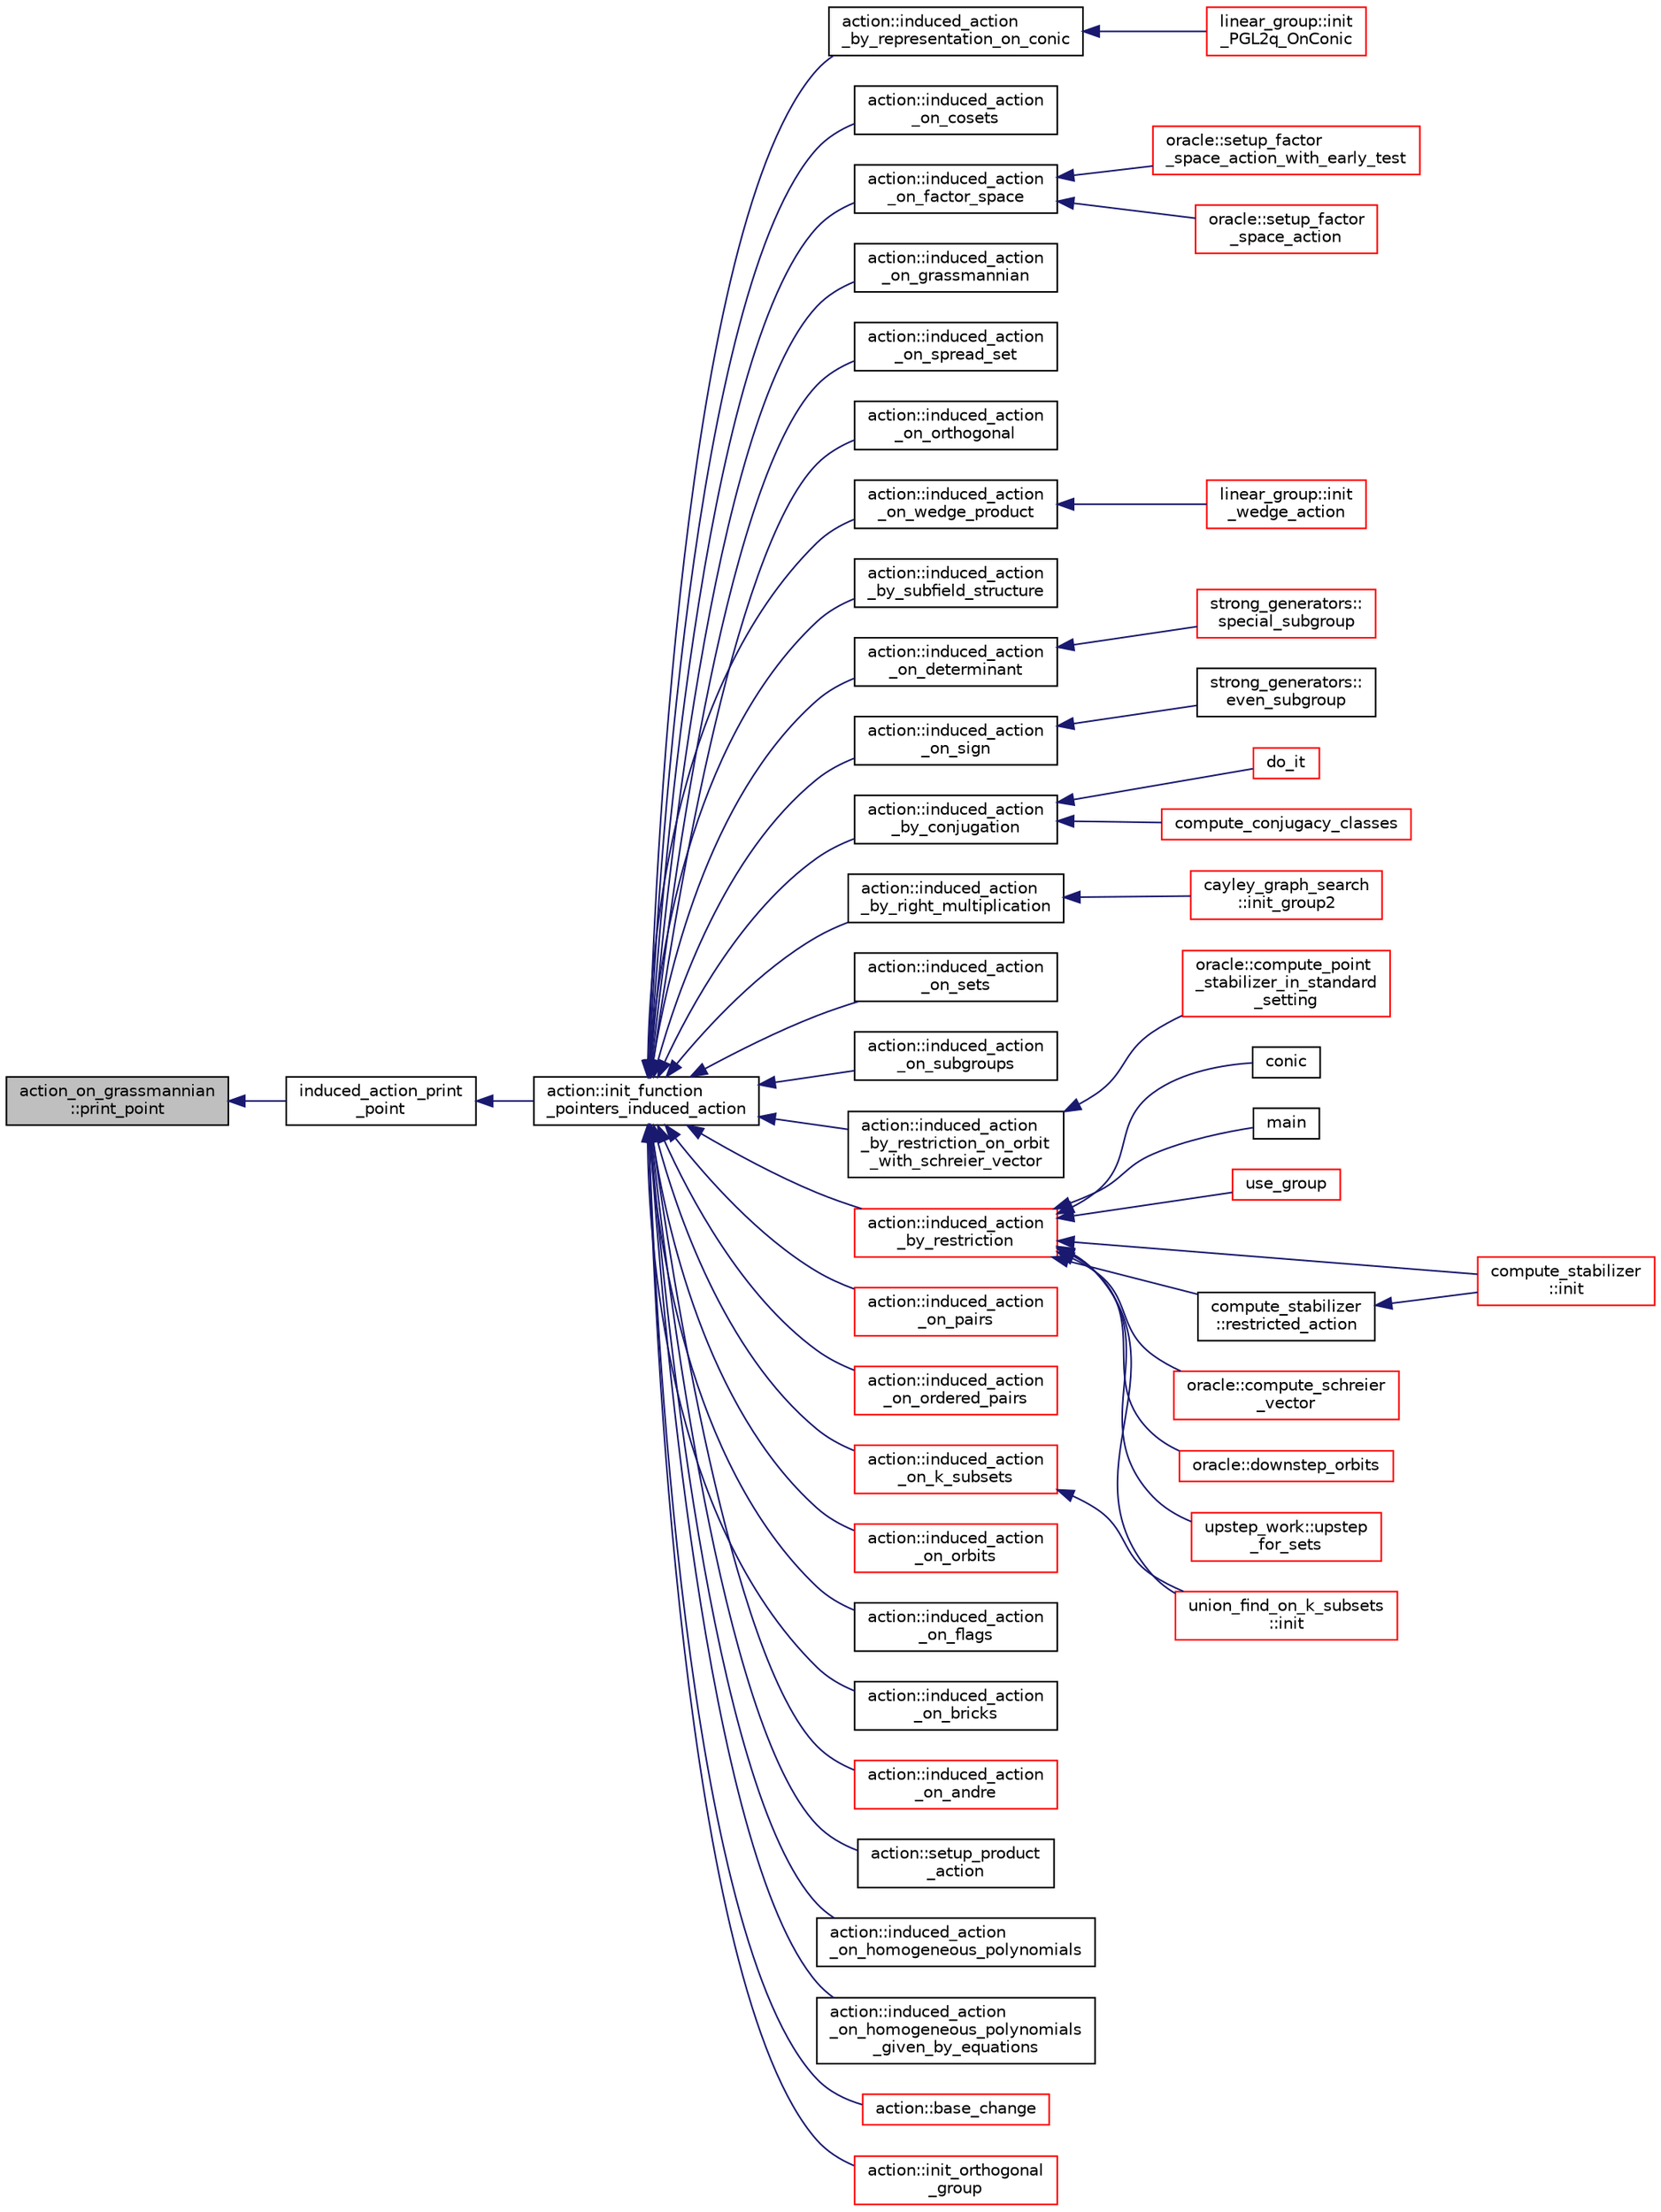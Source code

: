 digraph "action_on_grassmannian::print_point"
{
  edge [fontname="Helvetica",fontsize="10",labelfontname="Helvetica",labelfontsize="10"];
  node [fontname="Helvetica",fontsize="10",shape=record];
  rankdir="LR";
  Node926 [label="action_on_grassmannian\l::print_point",height=0.2,width=0.4,color="black", fillcolor="grey75", style="filled", fontcolor="black"];
  Node926 -> Node927 [dir="back",color="midnightblue",fontsize="10",style="solid",fontname="Helvetica"];
  Node927 [label="induced_action_print\l_point",height=0.2,width=0.4,color="black", fillcolor="white", style="filled",URL="$d3/d27/interface_8_c.html#af15373c64f9e8d33dd3c448d98cc2382"];
  Node927 -> Node928 [dir="back",color="midnightblue",fontsize="10",style="solid",fontname="Helvetica"];
  Node928 [label="action::init_function\l_pointers_induced_action",height=0.2,width=0.4,color="black", fillcolor="white", style="filled",URL="$d2/d86/classaction.html#a3b9287d084b24f7a3b9532a7589c58de"];
  Node928 -> Node929 [dir="back",color="midnightblue",fontsize="10",style="solid",fontname="Helvetica"];
  Node929 [label="action::induced_action\l_by_representation_on_conic",height=0.2,width=0.4,color="black", fillcolor="white", style="filled",URL="$d2/d86/classaction.html#a228538e3f07bc186db8eb5da8b90f617"];
  Node929 -> Node930 [dir="back",color="midnightblue",fontsize="10",style="solid",fontname="Helvetica"];
  Node930 [label="linear_group::init\l_PGL2q_OnConic",height=0.2,width=0.4,color="red", fillcolor="white", style="filled",URL="$df/d5a/classlinear__group.html#a84c4d6e1849da4c6f8f096a1af2a8270"];
  Node928 -> Node937 [dir="back",color="midnightblue",fontsize="10",style="solid",fontname="Helvetica"];
  Node937 [label="action::induced_action\l_on_cosets",height=0.2,width=0.4,color="black", fillcolor="white", style="filled",URL="$d2/d86/classaction.html#acbdff5ffed42af6a01f07dffb2787237"];
  Node928 -> Node938 [dir="back",color="midnightblue",fontsize="10",style="solid",fontname="Helvetica"];
  Node938 [label="action::induced_action\l_on_factor_space",height=0.2,width=0.4,color="black", fillcolor="white", style="filled",URL="$d2/d86/classaction.html#af501ff2aa74fb6049bee5c01cd8b909b"];
  Node938 -> Node939 [dir="back",color="midnightblue",fontsize="10",style="solid",fontname="Helvetica"];
  Node939 [label="oracle::setup_factor\l_space_action_with_early_test",height=0.2,width=0.4,color="red", fillcolor="white", style="filled",URL="$d7/da7/classoracle.html#a7c26a85886666829e9727df91d2f01ad"];
  Node938 -> Node1019 [dir="back",color="midnightblue",fontsize="10",style="solid",fontname="Helvetica"];
  Node1019 [label="oracle::setup_factor\l_space_action",height=0.2,width=0.4,color="red", fillcolor="white", style="filled",URL="$d7/da7/classoracle.html#a181e076f112ba1f32f5fb4e8abebdb18"];
  Node928 -> Node1020 [dir="back",color="midnightblue",fontsize="10",style="solid",fontname="Helvetica"];
  Node1020 [label="action::induced_action\l_on_grassmannian",height=0.2,width=0.4,color="black", fillcolor="white", style="filled",URL="$d2/d86/classaction.html#a295b730ecc0b0bf30f714094fef956ea"];
  Node928 -> Node1021 [dir="back",color="midnightblue",fontsize="10",style="solid",fontname="Helvetica"];
  Node1021 [label="action::induced_action\l_on_spread_set",height=0.2,width=0.4,color="black", fillcolor="white", style="filled",URL="$d2/d86/classaction.html#a7c5839c650592f083dc850d81ed05a5b"];
  Node928 -> Node1022 [dir="back",color="midnightblue",fontsize="10",style="solid",fontname="Helvetica"];
  Node1022 [label="action::induced_action\l_on_orthogonal",height=0.2,width=0.4,color="black", fillcolor="white", style="filled",URL="$d2/d86/classaction.html#a4f191cee643a81d7f18a4d729084e945"];
  Node928 -> Node1023 [dir="back",color="midnightblue",fontsize="10",style="solid",fontname="Helvetica"];
  Node1023 [label="action::induced_action\l_on_wedge_product",height=0.2,width=0.4,color="black", fillcolor="white", style="filled",URL="$d2/d86/classaction.html#af13a5da25b8e8597ab695edff222fb6a"];
  Node1023 -> Node1024 [dir="back",color="midnightblue",fontsize="10",style="solid",fontname="Helvetica"];
  Node1024 [label="linear_group::init\l_wedge_action",height=0.2,width=0.4,color="red", fillcolor="white", style="filled",URL="$df/d5a/classlinear__group.html#a16a8a2a5fdc535f2263210ca7943119e"];
  Node928 -> Node1025 [dir="back",color="midnightblue",fontsize="10",style="solid",fontname="Helvetica"];
  Node1025 [label="action::induced_action\l_by_subfield_structure",height=0.2,width=0.4,color="black", fillcolor="white", style="filled",URL="$d2/d86/classaction.html#add42951bdab176ceed6cc4af05dfa948"];
  Node928 -> Node1026 [dir="back",color="midnightblue",fontsize="10",style="solid",fontname="Helvetica"];
  Node1026 [label="action::induced_action\l_on_determinant",height=0.2,width=0.4,color="black", fillcolor="white", style="filled",URL="$d2/d86/classaction.html#aa6b9d3c2ded2cae185ee31f2200ad0b5"];
  Node1026 -> Node1027 [dir="back",color="midnightblue",fontsize="10",style="solid",fontname="Helvetica"];
  Node1027 [label="strong_generators::\lspecial_subgroup",height=0.2,width=0.4,color="red", fillcolor="white", style="filled",URL="$dc/d09/classstrong__generators.html#a78e9e4d012bb440194e2874c40ca9e29"];
  Node928 -> Node1029 [dir="back",color="midnightblue",fontsize="10",style="solid",fontname="Helvetica"];
  Node1029 [label="action::induced_action\l_on_sign",height=0.2,width=0.4,color="black", fillcolor="white", style="filled",URL="$d2/d86/classaction.html#ab17b07971b94eae7c5efa21b33f643f1"];
  Node1029 -> Node1030 [dir="back",color="midnightblue",fontsize="10",style="solid",fontname="Helvetica"];
  Node1030 [label="strong_generators::\leven_subgroup",height=0.2,width=0.4,color="black", fillcolor="white", style="filled",URL="$dc/d09/classstrong__generators.html#a8c1a171968f012ec245b0487a6af66e0"];
  Node928 -> Node1031 [dir="back",color="midnightblue",fontsize="10",style="solid",fontname="Helvetica"];
  Node1031 [label="action::induced_action\l_by_conjugation",height=0.2,width=0.4,color="black", fillcolor="white", style="filled",URL="$d2/d86/classaction.html#a45fb7703c6acac791acdcde339d21cc2"];
  Node1031 -> Node1032 [dir="back",color="midnightblue",fontsize="10",style="solid",fontname="Helvetica"];
  Node1032 [label="do_it",height=0.2,width=0.4,color="red", fillcolor="white", style="filled",URL="$da/da3/burnside_8_c.html#a6a1ed4d46bdb13e56112f47f0565c25b"];
  Node1031 -> Node1034 [dir="back",color="midnightblue",fontsize="10",style="solid",fontname="Helvetica"];
  Node1034 [label="compute_conjugacy_classes",height=0.2,width=0.4,color="red", fillcolor="white", style="filled",URL="$dc/dd4/group__actions_8h.html#a3a3f311d8e19e481707b3e54dbb35066"];
  Node928 -> Node1039 [dir="back",color="midnightblue",fontsize="10",style="solid",fontname="Helvetica"];
  Node1039 [label="action::induced_action\l_by_right_multiplication",height=0.2,width=0.4,color="black", fillcolor="white", style="filled",URL="$d2/d86/classaction.html#aafa2818d9d98046507e2754938be0c04"];
  Node1039 -> Node1040 [dir="back",color="midnightblue",fontsize="10",style="solid",fontname="Helvetica"];
  Node1040 [label="cayley_graph_search\l::init_group2",height=0.2,width=0.4,color="red", fillcolor="white", style="filled",URL="$de/dae/classcayley__graph__search.html#ac765646a4795740d7ac0a9407bf35f32"];
  Node928 -> Node1042 [dir="back",color="midnightblue",fontsize="10",style="solid",fontname="Helvetica"];
  Node1042 [label="action::induced_action\l_on_sets",height=0.2,width=0.4,color="black", fillcolor="white", style="filled",URL="$d2/d86/classaction.html#a09639acee6b88644c103b17050cc32f1"];
  Node928 -> Node1043 [dir="back",color="midnightblue",fontsize="10",style="solid",fontname="Helvetica"];
  Node1043 [label="action::induced_action\l_on_subgroups",height=0.2,width=0.4,color="black", fillcolor="white", style="filled",URL="$d2/d86/classaction.html#ad0de7ea45a2a73c1b8e0f52ee3ce4610"];
  Node928 -> Node1044 [dir="back",color="midnightblue",fontsize="10",style="solid",fontname="Helvetica"];
  Node1044 [label="action::induced_action\l_by_restriction_on_orbit\l_with_schreier_vector",height=0.2,width=0.4,color="black", fillcolor="white", style="filled",URL="$d2/d86/classaction.html#ad3ddab72625d9bebe7ac8eaef488cf4c"];
  Node1044 -> Node1045 [dir="back",color="midnightblue",fontsize="10",style="solid",fontname="Helvetica"];
  Node1045 [label="oracle::compute_point\l_stabilizer_in_standard\l_setting",height=0.2,width=0.4,color="red", fillcolor="white", style="filled",URL="$d7/da7/classoracle.html#afa7b2b71cd2ccbb807a740d6e1085982"];
  Node928 -> Node1046 [dir="back",color="midnightblue",fontsize="10",style="solid",fontname="Helvetica"];
  Node1046 [label="action::induced_action\l_by_restriction",height=0.2,width=0.4,color="red", fillcolor="white", style="filled",URL="$d2/d86/classaction.html#a37c21f74a97c921d882a308370c06357"];
  Node1046 -> Node950 [dir="back",color="midnightblue",fontsize="10",style="solid",fontname="Helvetica"];
  Node950 [label="conic",height=0.2,width=0.4,color="black", fillcolor="white", style="filled",URL="$d4/de8/conic_8_c.html#a96def9474b981a9d5831a9b48d85d652"];
  Node1046 -> Node1047 [dir="back",color="midnightblue",fontsize="10",style="solid",fontname="Helvetica"];
  Node1047 [label="main",height=0.2,width=0.4,color="black", fillcolor="white", style="filled",URL="$d5/d0d/apps_2projective__space_2polar_8_c.html#a217dbf8b442f20279ea00b898af96f52"];
  Node1046 -> Node977 [dir="back",color="midnightblue",fontsize="10",style="solid",fontname="Helvetica"];
  Node977 [label="use_group",height=0.2,width=0.4,color="red", fillcolor="white", style="filled",URL="$d9/d9f/all__cliques_8_c.html#aba62531e97173264c39afe2c7857af31"];
  Node1046 -> Node1048 [dir="back",color="midnightblue",fontsize="10",style="solid",fontname="Helvetica"];
  Node1048 [label="union_find_on_k_subsets\l::init",height=0.2,width=0.4,color="red", fillcolor="white", style="filled",URL="$d3/d1b/classunion__find__on__k__subsets.html#aad0de310a8e8df1ff78ee2eaf3ec1e54"];
  Node1046 -> Node1050 [dir="back",color="midnightblue",fontsize="10",style="solid",fontname="Helvetica"];
  Node1050 [label="compute_stabilizer\l::init",height=0.2,width=0.4,color="red", fillcolor="white", style="filled",URL="$d8/d30/classcompute__stabilizer.html#a36a1729430f317a65559220a8206a7d7"];
  Node1046 -> Node1055 [dir="back",color="midnightblue",fontsize="10",style="solid",fontname="Helvetica"];
  Node1055 [label="compute_stabilizer\l::restricted_action",height=0.2,width=0.4,color="black", fillcolor="white", style="filled",URL="$d8/d30/classcompute__stabilizer.html#a895df470da0ac14f812c3c4b6f2280b9"];
  Node1055 -> Node1050 [dir="back",color="midnightblue",fontsize="10",style="solid",fontname="Helvetica"];
  Node1046 -> Node1056 [dir="back",color="midnightblue",fontsize="10",style="solid",fontname="Helvetica"];
  Node1056 [label="oracle::compute_schreier\l_vector",height=0.2,width=0.4,color="red", fillcolor="white", style="filled",URL="$d7/da7/classoracle.html#a1ba7d398b51ed70f89b5ea54adb7b089"];
  Node1046 -> Node1066 [dir="back",color="midnightblue",fontsize="10",style="solid",fontname="Helvetica"];
  Node1066 [label="oracle::downstep_orbits",height=0.2,width=0.4,color="red", fillcolor="white", style="filled",URL="$d7/da7/classoracle.html#a65ea623f3a7b2e3dba4e29638207bc53"];
  Node1046 -> Node1068 [dir="back",color="midnightblue",fontsize="10",style="solid",fontname="Helvetica"];
  Node1068 [label="upstep_work::upstep\l_for_sets",height=0.2,width=0.4,color="red", fillcolor="white", style="filled",URL="$d2/dd6/classupstep__work.html#acbfe3d5e23c38c3dc8f5908e0bc5bf1b"];
  Node928 -> Node1086 [dir="back",color="midnightblue",fontsize="10",style="solid",fontname="Helvetica"];
  Node1086 [label="action::induced_action\l_on_pairs",height=0.2,width=0.4,color="red", fillcolor="white", style="filled",URL="$d2/d86/classaction.html#a4b01c7b3cc749218e9dbd84b9fed90b3"];
  Node928 -> Node1088 [dir="back",color="midnightblue",fontsize="10",style="solid",fontname="Helvetica"];
  Node1088 [label="action::induced_action\l_on_ordered_pairs",height=0.2,width=0.4,color="red", fillcolor="white", style="filled",URL="$d2/d86/classaction.html#ad290e0cc115881e0b9ddab7f7071975e"];
  Node928 -> Node1089 [dir="back",color="midnightblue",fontsize="10",style="solid",fontname="Helvetica"];
  Node1089 [label="action::induced_action\l_on_k_subsets",height=0.2,width=0.4,color="red", fillcolor="white", style="filled",URL="$d2/d86/classaction.html#a2eb6058853cffc4c099099e07ecbe612"];
  Node1089 -> Node1048 [dir="back",color="midnightblue",fontsize="10",style="solid",fontname="Helvetica"];
  Node928 -> Node1091 [dir="back",color="midnightblue",fontsize="10",style="solid",fontname="Helvetica"];
  Node1091 [label="action::induced_action\l_on_orbits",height=0.2,width=0.4,color="red", fillcolor="white", style="filled",URL="$d2/d86/classaction.html#a875913e4919877fe3dcae039ce44d7d8"];
  Node928 -> Node1095 [dir="back",color="midnightblue",fontsize="10",style="solid",fontname="Helvetica"];
  Node1095 [label="action::induced_action\l_on_flags",height=0.2,width=0.4,color="black", fillcolor="white", style="filled",URL="$d2/d86/classaction.html#afb1ac2fda2a79462e38c133330982341"];
  Node928 -> Node1096 [dir="back",color="midnightblue",fontsize="10",style="solid",fontname="Helvetica"];
  Node1096 [label="action::induced_action\l_on_bricks",height=0.2,width=0.4,color="black", fillcolor="white", style="filled",URL="$d2/d86/classaction.html#a71c71472fda2eefb125cd852d5feb306"];
  Node928 -> Node1097 [dir="back",color="midnightblue",fontsize="10",style="solid",fontname="Helvetica"];
  Node1097 [label="action::induced_action\l_on_andre",height=0.2,width=0.4,color="red", fillcolor="white", style="filled",URL="$d2/d86/classaction.html#a917efe5d7ae49b86dbf397540939fea4"];
  Node928 -> Node1099 [dir="back",color="midnightblue",fontsize="10",style="solid",fontname="Helvetica"];
  Node1099 [label="action::setup_product\l_action",height=0.2,width=0.4,color="black", fillcolor="white", style="filled",URL="$d2/d86/classaction.html#a35c717fb546189c007a89bb7b133e2f6"];
  Node928 -> Node1100 [dir="back",color="midnightblue",fontsize="10",style="solid",fontname="Helvetica"];
  Node1100 [label="action::induced_action\l_on_homogeneous_polynomials",height=0.2,width=0.4,color="black", fillcolor="white", style="filled",URL="$d2/d86/classaction.html#acafe8fb1e63926ce35338a292b621f8a"];
  Node928 -> Node1101 [dir="back",color="midnightblue",fontsize="10",style="solid",fontname="Helvetica"];
  Node1101 [label="action::induced_action\l_on_homogeneous_polynomials\l_given_by_equations",height=0.2,width=0.4,color="black", fillcolor="white", style="filled",URL="$d2/d86/classaction.html#a8f8df8dabfaa711297c20d44a2c1946a"];
  Node928 -> Node1102 [dir="back",color="midnightblue",fontsize="10",style="solid",fontname="Helvetica"];
  Node1102 [label="action::base_change",height=0.2,width=0.4,color="red", fillcolor="white", style="filled",URL="$d2/d86/classaction.html#a1cab1a81da804692affaf9b7060c90f6"];
  Node928 -> Node1130 [dir="back",color="midnightblue",fontsize="10",style="solid",fontname="Helvetica"];
  Node1130 [label="action::init_orthogonal\l_group",height=0.2,width=0.4,color="red", fillcolor="white", style="filled",URL="$d2/d86/classaction.html#a2cfe124956ed67d8b7a927bb44847cc2"];
}
